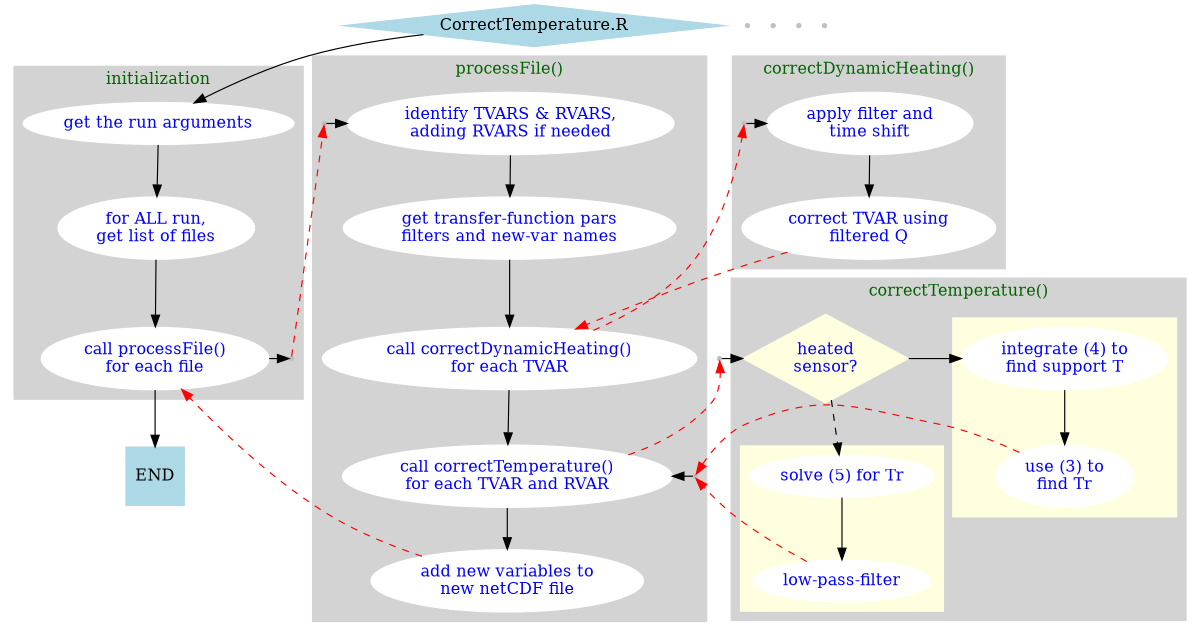digraph GPC {
  subgraph "cluster6" {
    graph_attrs = "layout = neato";
    node [style=filled, color=white, fontcolor=blue];
    style=filled;
    color=lightgrey;
    "get the run arguments" -> "for ALL run,\nget list of files" -> "call processFile()\nfor each file" [weight=9];
    "call processFile()\nfor each file" -> "(a)" [minlen="0.1",weight=9];
    fontcolor=darkgreen;
    label="initialization";
  }
  subgraph "cluster5" {
    node [style=filled,color=white,fontcolor=blue];
    style=filled;
    color=lightgrey;
    "(b)" -> "identify TVARS & RVARS,\nadding RVARS if needed" [minlen="0.1", weight=20];
    "identify TVARS & RVARS,\nadding RVARS if needed"  -> "get transfer-function pars\nfilters and new-var names" -> "call correctDynamicHeating()\nfor each TVAR" -> "call correctTemperature()\nfor each TVAR and RVAR" -> "add new variables to\nnew netCDF file" [weight=20];
    #"call correctDynamicHeating()\nfor each TVAR"  -> "(c)" [minlen=0.1,weight=20];
    #"call correctDynamicHeating()\nfor each TVAR"  -> "(c2)" [minlen=0.1,dir=back,weight=20];
    #"call correctTemperature()\nfor each TVAR and RVAR"  -> "(g1)" [minlen=0.1,weight=20];
    "(g2)" -> "call correctTemperature()\nfor each TVAR and RVAR" [minlen=0.1,weight=20];
    fontcolor=darkgreen;
    label="processFile()";
  }
  subgraph "cluster4" {
    node [style=filled,color=white,fontcolor=blue];
    style=filled;
    color=lightgrey;
    "(d)" -> "apply filter and\ntime shift" [minlen=0.2,weight=5];
    "apply filter and\ntime shift" -> "correct TVAR using\nfiltered Q"  [weight=10];
    #"correct TVAR using\nfiltered Q"  -> "(e)" [minlen=0.1,weight=20];
    fontcolor=darkgreen;
    label="correctDynamicHeating()";
  }
  subgraph "cluster3" {
    node [style=filled,color=white,fontcolor=blue];
    style=filled;
    color=lightgrey;
        "heated\nsensor?" -> "integrate (4) to\nfind support T" [minlen=0.1,weight=5];
    "heated\nsensor?" -> "solve (5) for Tr" [style=dashed,weight=35];
    subgraph "cluster2" {
      style=filled;
      color=lightyellow;
      "integrate (4) to\nfind support T" -> "use (3) to\nfind Tr" [weight=20];
    }
    subgraph "cluster1" {
      style=filled;
      color=lightyellow;
      "solve (5) for Tr" -> "low-pass-filter" [weight=20];
    }
    #"use (3) to\nfind Tr" -> "solve (5) for Tr" [style="invis",weight=1];
    #{rank = same; "solve (5) for Tr" "use (3) to\nfind Tr"} 
    fontcolor=darkgreen;
    label="correctTemperature()";
  }
  size ="8,6";
   node [style=filled, color=lightblue];
  "CorrectTemperature.R" [shape=Mdiamond];
  "END" [shape=Msquare];
   node [style=filled, color=white];
   "heated\nsensor?" [shape=diamond, color=lightyellow, style=filled];
   "(a)" [shape=point, color=gray, style="filled"]
   "(b)" [shape=point, color=gray, style="filled"]
   "(c)" [shape=point, color=gray, style="filled"]
   "(c2)" [shape=point, color=gray, style="filled"]
   "(d)" [shape=point, color=gray, style="filled"]
   "(e)" [shape=point, color=gray, style="filled"]
   "(g1)" [shape=point, color=gray, style="filled"]
   "(g2)" [shape=point, color=gray, style="filled"]
   "(h)" [shape=point, color=gray, style="filled"]
   #"(e)" -> "(c2)" [style=dashed, color=red,weight=12];
   "correct TVAR using\nfiltered Q" -> "call correctDynamicHeating()\nfor each TVAR" [style=dashed, color=red,weight=12];
   "call correctTemperature()\nfor each TVAR and RVAR" -> "(h)" [style=dashed,color=red,weight=15];
   "(h)" -> "heated\nsensor?" [minlen=0.1, weight=30];
   "low-pass-filter" -> "(g2)" [style=dashed, color=red, weight=10];
   "use (3) to\nfind Tr" -> "(g2)" [style=dashed, color=red, weight=10];
   # "(e)" [shape=point, color=gray, style="filled"]
   "CorrectTemperature.R" -> "get the run arguments" [weight=5]
   "CorrectTemperature.R" -> "(b)" [style="invis",weight=13];
   "CorrectTemperature.R" -> "(d)" [style="invis", weight=18];
   #"correct TVAR using\nfiltered Q" -> "integrate (4) to\nfind support T" [style="invis",weight=5];
   "call correctDynamicHeating()\nfor each TVAR" -> "heated\nsensor?" [style="invis", minlen=0.5,weight=25];
    "call processFile()\nfor each file" -> "END";
  "(a)" -> "(b)" [style=dashed, color=red, weight=1];
  #"(d)" -> "(c)" [style=dashed, dir=back,color=red,weight=50];
  "call correctDynamicHeating()\nfor each TVAR" -> "(d)" [style=dashed, color=red, weight=5];
  "add new variables to\nnew netCDF file" -> "call processFile()\nfor each file" [style=dashed, color=red];
  
}
